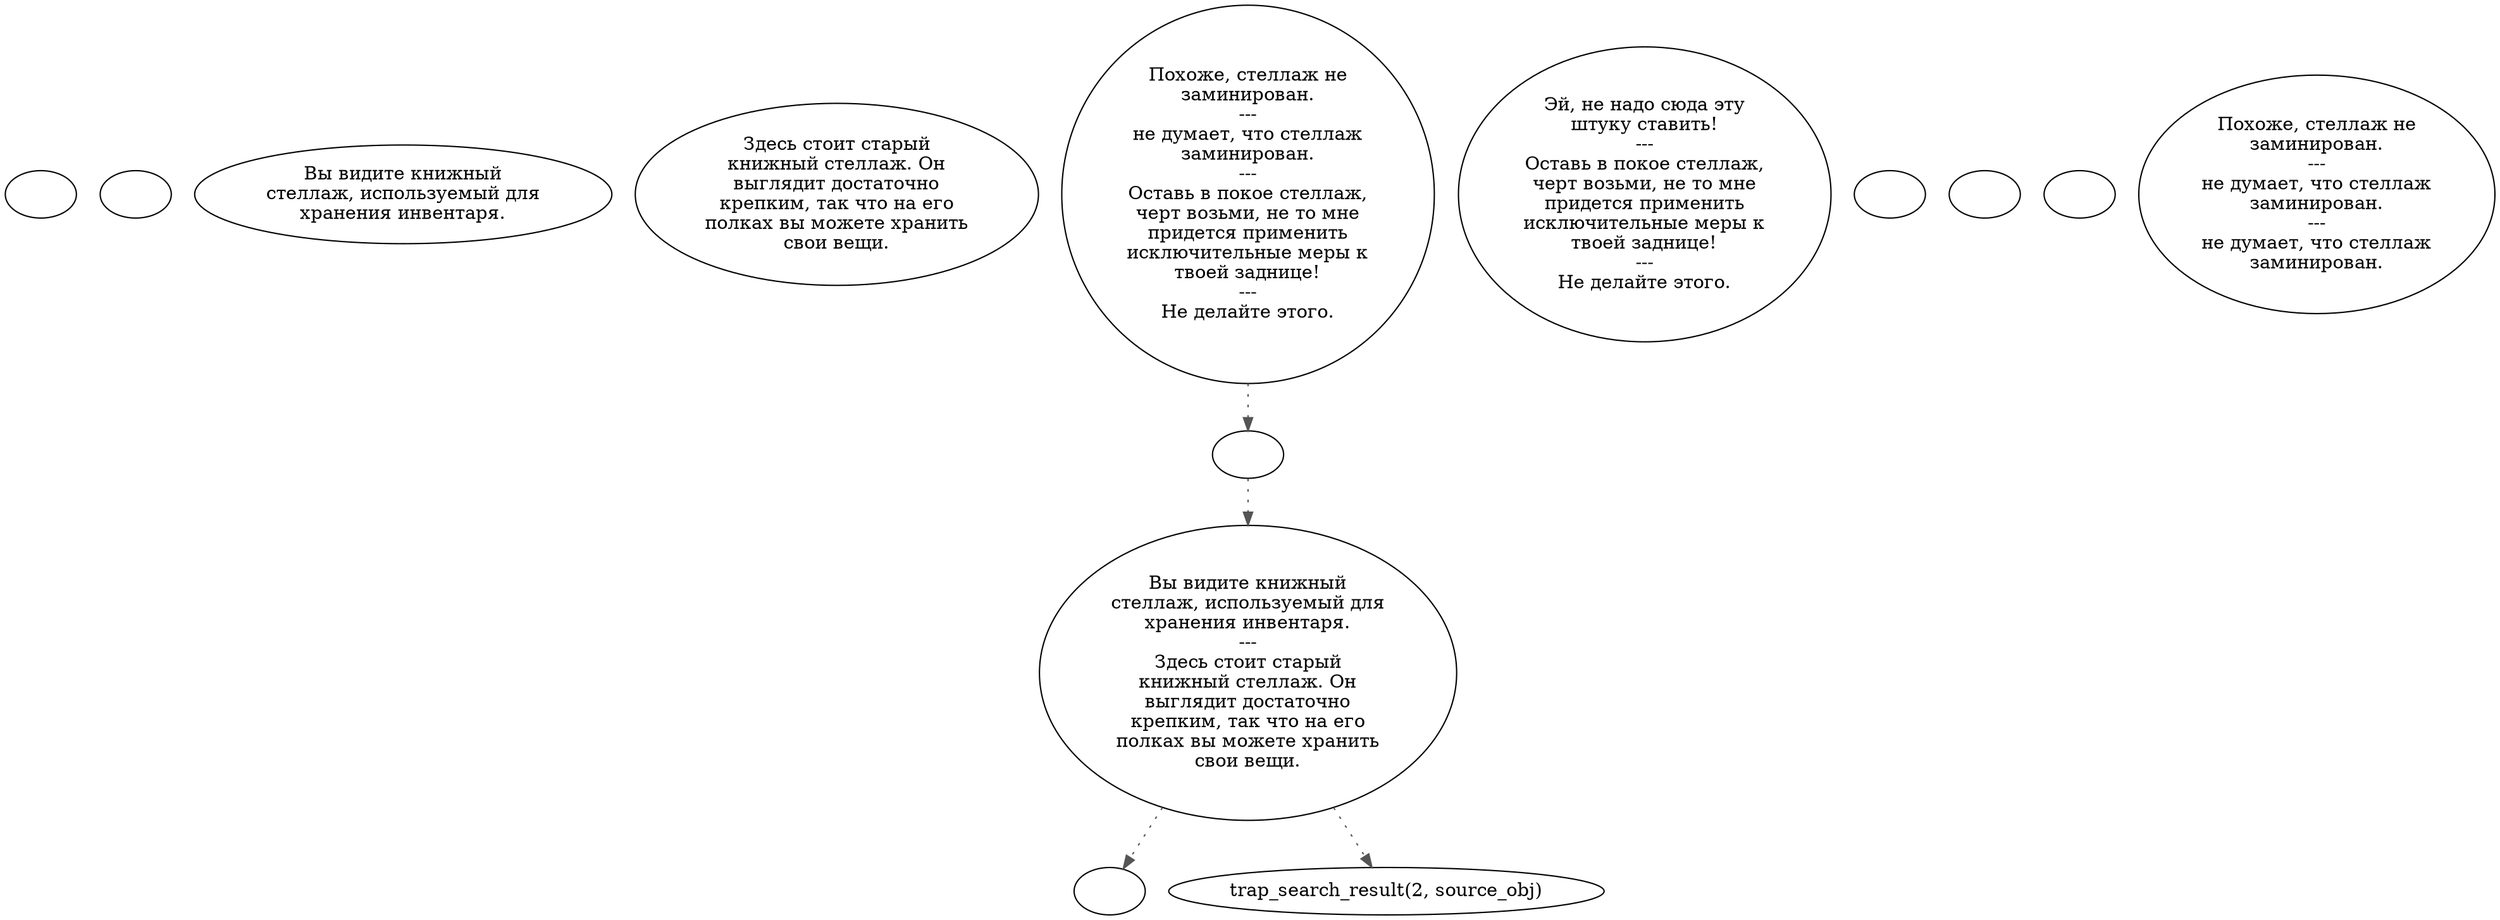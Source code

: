 digraph sishelf2 {
  "start" [style=filled       fillcolor="#FFFFFF"       color="#000000"]
  "start" [label=""]
  "use_p_proc" [style=filled       fillcolor="#FFFFFF"       color="#000000"]
  "use_p_proc" [label=""]
  "look_at_p_proc" [style=filled       fillcolor="#FFFFFF"       color="#000000"]
  "look_at_p_proc" [label="Вы видите книжный\nстеллаж, используемый для\nхранения инвентаря."]
  "description_p_proc" [style=filled       fillcolor="#FFFFFF"       color="#000000"]
  "description_p_proc" [label="Здесь стоит старый\nкнижный стеллаж. Он\nвыглядит достаточно\nкрепким, так что на его\nполках вы можете хранить\nсвои вещи."]
  "use_skill_on_p_proc" [style=filled       fillcolor="#FFFFFF"       color="#000000"]
  "use_skill_on_p_proc" -> "Skill_Disarm_Traps" [style=dotted color="#555555"]
  "use_skill_on_p_proc" [label="Похоже, стеллаж не\nзаминирован.\n---\nне думает, что стеллаж\nзаминирован.\n---\nОставь в покое стеллаж,\nчерт возьми, не то мне\nпридется применить\nисключительные меры к\nтвоей заднице!\n---\nНе делайте этого."]
  "use_obj_on_p_proc" [style=filled       fillcolor="#FFFFFF"       color="#000000"]
  "use_obj_on_p_proc" [label="Эй, не надо сюда эту\nштуку ставить!\n---\nОставь в покое стеллаж,\nчерт возьми, не то мне\nпридется применить\nисключительные меры к\nтвоей заднице!\n---\nНе делайте этого."]
  "damage_p_proc" [style=filled       fillcolor="#FFFFFF"       color="#000000"]
  "damage_p_proc" [label=""]
  "map_enter_p_proc" [style=filled       fillcolor="#FFFFFF"       color="#000000"]
  "map_enter_p_proc" [label=""]
  "map_update_p_proc" [style=filled       fillcolor="#FFFFFF"       color="#000000"]
  "map_update_p_proc" [label=""]
  "Skill_Disarm_Traps" [style=filled       fillcolor="#FFFFFF"       color="#000000"]
  "Skill_Disarm_Traps" -> "Disarm_Traps" [style=dotted color="#555555"]
  "Skill_Disarm_Traps" [label=""]
  "Disarm_Traps" [style=filled       fillcolor="#FFFFFF"       color="#000000"]
  "Disarm_Traps" -> "Damage_Critter" [style=dotted color="#555555"]
  "Disarm_Traps" -> "trap_search_result(2, source_obj)" [style=dotted color="#555555"]
  "Disarm_Traps" [label="Вы видите книжный\nстеллаж, используемый для\nхранения инвентаря.\n---\nЗдесь стоит старый\nкнижный стеллаж. Он\nвыглядит достаточно\nкрепким, так что на его\nполках вы можете хранить\nсвои вещи."]
  "Damage_Critter" [style=filled       fillcolor="#FFFFFF"       color="#000000"]
  "Damage_Critter" [label=""]
  "trap_search_result" [style=filled       fillcolor="#FFFFFF"       color="#000000"]
  "trap_search_result" [label="Похоже, стеллаж не\nзаминирован.\n---\nне думает, что стеллаж\nзаминирован.\n---\nне думает, что стеллаж\nзаминирован."]
}